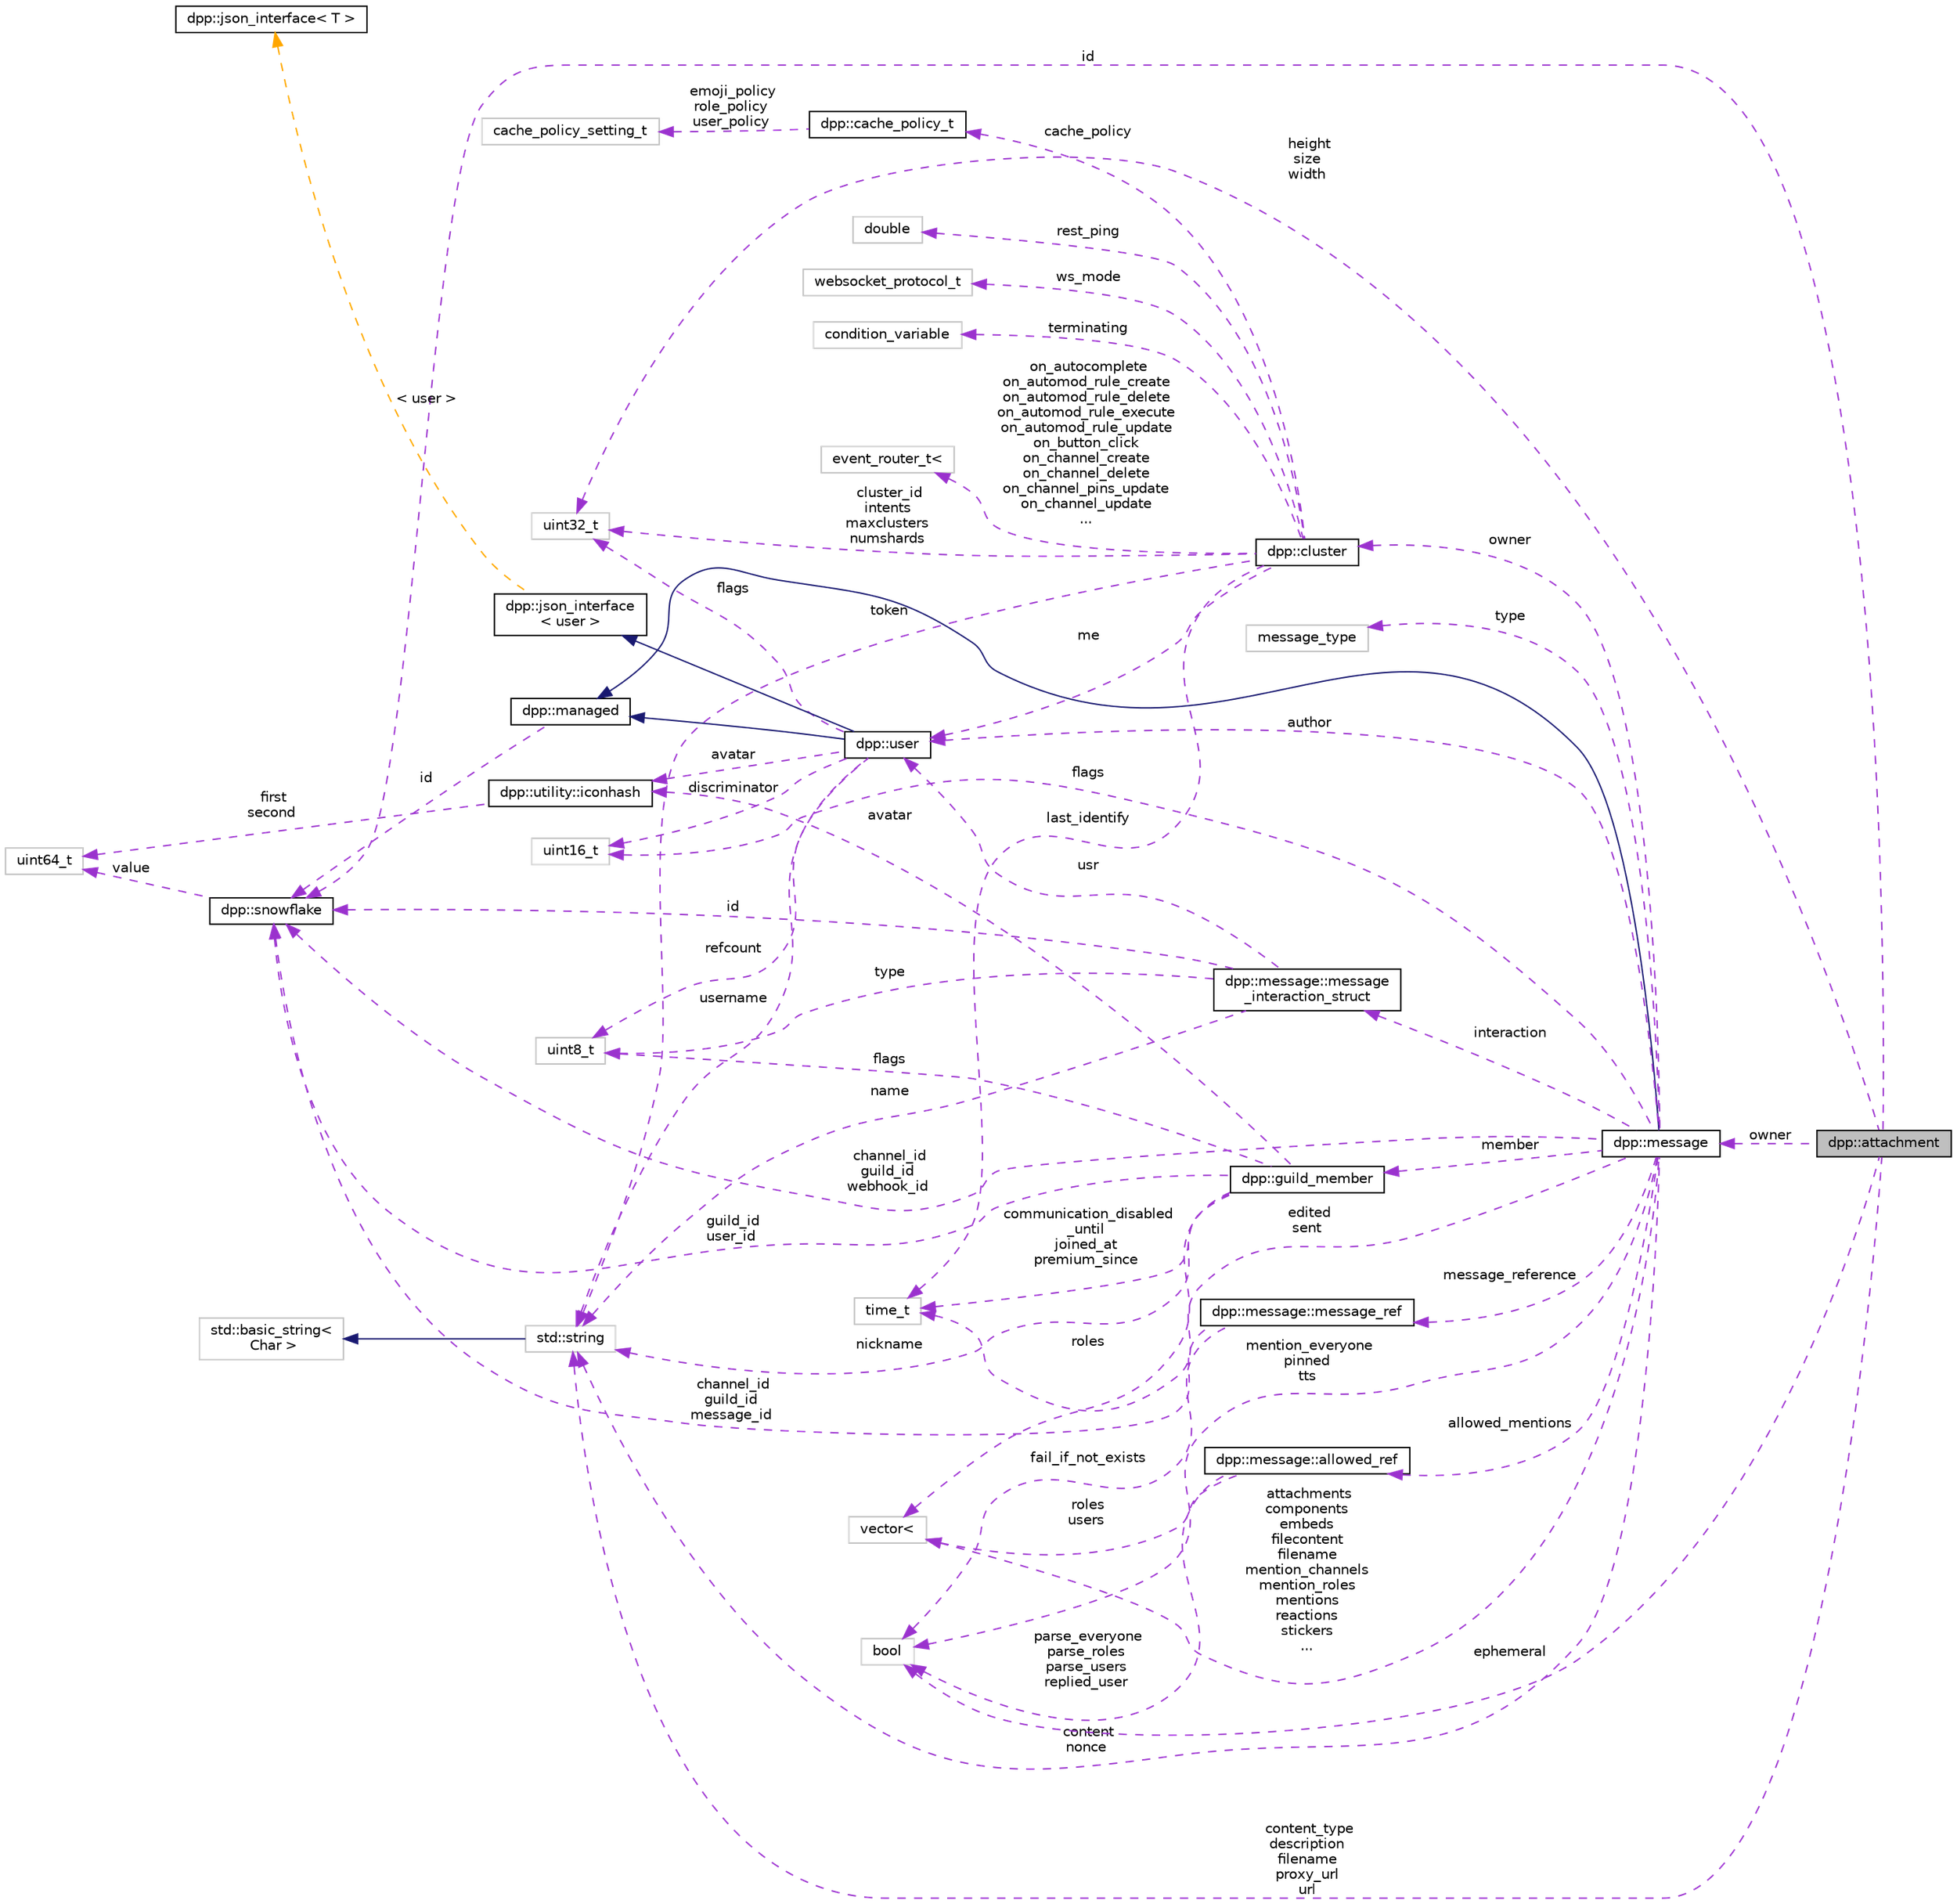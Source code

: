 digraph "dpp::attachment"
{
 // INTERACTIVE_SVG=YES
 // LATEX_PDF_SIZE
  bgcolor="transparent";
  edge [fontname="Helvetica",fontsize="10",labelfontname="Helvetica",labelfontsize="10"];
  node [fontname="Helvetica",fontsize="10",shape=record];
  rankdir="LR";
  Node1 [label="dpp::attachment",height=0.2,width=0.4,color="black", fillcolor="grey75", style="filled", fontcolor="black",tooltip="Represents an attachment in a dpp::message."];
  Node2 -> Node1 [dir="back",color="darkorchid3",fontsize="10",style="dashed",label=" id" ,fontname="Helvetica"];
  Node2 [label="dpp::snowflake",height=0.2,width=0.4,color="black",URL="$classdpp_1_1snowflake.html",tooltip="A container for a 64 bit unsigned value representing many things on discord. This value is known in d..."];
  Node3 -> Node2 [dir="back",color="darkorchid3",fontsize="10",style="dashed",label=" value" ,fontname="Helvetica"];
  Node3 [label="uint64_t",height=0.2,width=0.4,color="grey75",tooltip=" "];
  Node4 -> Node1 [dir="back",color="darkorchid3",fontsize="10",style="dashed",label=" height\nsize\nwidth" ,fontname="Helvetica"];
  Node4 [label="uint32_t",height=0.2,width=0.4,color="grey75",tooltip=" "];
  Node5 -> Node1 [dir="back",color="darkorchid3",fontsize="10",style="dashed",label=" content_type\ndescription\nfilename\nproxy_url\nurl" ,fontname="Helvetica"];
  Node5 [label="std::string",height=0.2,width=0.4,color="grey75",tooltip=" "];
  Node6 -> Node5 [dir="back",color="midnightblue",fontsize="10",style="solid",fontname="Helvetica"];
  Node6 [label="std::basic_string\<\l Char \>",height=0.2,width=0.4,color="grey75",tooltip=" "];
  Node7 -> Node1 [dir="back",color="darkorchid3",fontsize="10",style="dashed",label=" ephemeral" ,fontname="Helvetica"];
  Node7 [label="bool",height=0.2,width=0.4,color="grey75",tooltip=" "];
  Node8 -> Node1 [dir="back",color="darkorchid3",fontsize="10",style="dashed",label=" owner" ,fontname="Helvetica"];
  Node8 [label="dpp::message",height=0.2,width=0.4,color="black",URL="$structdpp_1_1message.html",tooltip="Represents messages sent and received on Discord."];
  Node9 -> Node8 [dir="back",color="midnightblue",fontsize="10",style="solid",fontname="Helvetica"];
  Node9 [label="dpp::managed",height=0.2,width=0.4,color="black",URL="$classdpp_1_1managed.html",tooltip="The managed class is the base class for various types that can be stored in a cache that are identifi..."];
  Node2 -> Node9 [dir="back",color="darkorchid3",fontsize="10",style="dashed",label=" id" ,fontname="Helvetica"];
  Node2 -> Node8 [dir="back",color="darkorchid3",fontsize="10",style="dashed",label=" channel_id\nguild_id\nwebhook_id" ,fontname="Helvetica"];
  Node10 -> Node8 [dir="back",color="darkorchid3",fontsize="10",style="dashed",label=" author" ,fontname="Helvetica"];
  Node10 [label="dpp::user",height=0.2,width=0.4,color="black",URL="$classdpp_1_1user.html",tooltip="Represents a user on discord. May or may not be a member of a dpp::guild."];
  Node9 -> Node10 [dir="back",color="midnightblue",fontsize="10",style="solid",fontname="Helvetica"];
  Node11 -> Node10 [dir="back",color="midnightblue",fontsize="10",style="solid",fontname="Helvetica"];
  Node11 [label="dpp::json_interface\l\< user \>",height=0.2,width=0.4,color="black",URL="$structdpp_1_1json__interface.html",tooltip=" "];
  Node12 -> Node11 [dir="back",color="orange",fontsize="10",style="dashed",label=" \< user \>" ,fontname="Helvetica"];
  Node12 [label="dpp::json_interface\< T \>",height=0.2,width=0.4,color="black",URL="$structdpp_1_1json__interface.html",tooltip="Represents an interface for an object that can optionally implement functions for converting to and f..."];
  Node5 -> Node10 [dir="back",color="darkorchid3",fontsize="10",style="dashed",label=" username" ,fontname="Helvetica"];
  Node13 -> Node10 [dir="back",color="darkorchid3",fontsize="10",style="dashed",label=" avatar" ,fontname="Helvetica"];
  Node13 [label="dpp::utility::iconhash",height=0.2,width=0.4,color="black",URL="$structdpp_1_1utility_1_1iconhash.html",tooltip="Store a 128 bit icon hash (profile picture, server icon etc) as a 128 bit binary value made of two ui..."];
  Node3 -> Node13 [dir="back",color="darkorchid3",fontsize="10",style="dashed",label=" first\nsecond" ,fontname="Helvetica"];
  Node4 -> Node10 [dir="back",color="darkorchid3",fontsize="10",style="dashed",label=" flags" ,fontname="Helvetica"];
  Node14 -> Node10 [dir="back",color="darkorchid3",fontsize="10",style="dashed",label=" discriminator" ,fontname="Helvetica"];
  Node14 [label="uint16_t",height=0.2,width=0.4,color="grey75",tooltip=" "];
  Node15 -> Node10 [dir="back",color="darkorchid3",fontsize="10",style="dashed",label=" refcount" ,fontname="Helvetica"];
  Node15 [label="uint8_t",height=0.2,width=0.4,color="grey75",tooltip=" "];
  Node16 -> Node8 [dir="back",color="darkorchid3",fontsize="10",style="dashed",label=" member" ,fontname="Helvetica"];
  Node16 [label="dpp::guild_member",height=0.2,width=0.4,color="black",URL="$classdpp_1_1guild__member.html",tooltip="Represents dpp::user membership upon a dpp::guild. This contains the user's nickname,..."];
  Node5 -> Node16 [dir="back",color="darkorchid3",fontsize="10",style="dashed",label=" nickname" ,fontname="Helvetica"];
  Node17 -> Node16 [dir="back",color="darkorchid3",fontsize="10",style="dashed",label=" roles" ,fontname="Helvetica"];
  Node17 [label="vector\<",height=0.2,width=0.4,color="grey75",tooltip=" "];
  Node2 -> Node16 [dir="back",color="darkorchid3",fontsize="10",style="dashed",label=" guild_id\nuser_id" ,fontname="Helvetica"];
  Node13 -> Node16 [dir="back",color="darkorchid3",fontsize="10",style="dashed",label=" avatar" ,fontname="Helvetica"];
  Node18 -> Node16 [dir="back",color="darkorchid3",fontsize="10",style="dashed",label=" communication_disabled\l_until\njoined_at\npremium_since" ,fontname="Helvetica"];
  Node18 [label="time_t",height=0.2,width=0.4,color="grey75",tooltip=" "];
  Node15 -> Node16 [dir="back",color="darkorchid3",fontsize="10",style="dashed",label=" flags" ,fontname="Helvetica"];
  Node5 -> Node8 [dir="back",color="darkorchid3",fontsize="10",style="dashed",label=" content\nnonce" ,fontname="Helvetica"];
  Node17 -> Node8 [dir="back",color="darkorchid3",fontsize="10",style="dashed",label=" attachments\ncomponents\nembeds\nfilecontent\nfilename\nmention_channels\nmention_roles\nmentions\nreactions\nstickers\n..." ,fontname="Helvetica"];
  Node18 -> Node8 [dir="back",color="darkorchid3",fontsize="10",style="dashed",label=" edited\nsent" ,fontname="Helvetica"];
  Node19 -> Node8 [dir="back",color="darkorchid3",fontsize="10",style="dashed",label=" message_reference" ,fontname="Helvetica"];
  Node19 [label="dpp::message::message_ref",height=0.2,width=0.4,color="black",URL="$structdpp_1_1message_1_1message__ref.html",tooltip="Reference to another message, e.g. a reply."];
  Node2 -> Node19 [dir="back",color="darkorchid3",fontsize="10",style="dashed",label=" channel_id\nguild_id\nmessage_id" ,fontname="Helvetica"];
  Node7 -> Node19 [dir="back",color="darkorchid3",fontsize="10",style="dashed",label=" fail_if_not_exists" ,fontname="Helvetica"];
  Node20 -> Node8 [dir="back",color="darkorchid3",fontsize="10",style="dashed",label=" interaction" ,fontname="Helvetica"];
  Node20 [label="dpp::message::message\l_interaction_struct",height=0.2,width=0.4,color="black",URL="$structdpp_1_1message_1_1message__interaction__struct.html",tooltip="Reference to an interaction."];
  Node2 -> Node20 [dir="back",color="darkorchid3",fontsize="10",style="dashed",label=" id" ,fontname="Helvetica"];
  Node15 -> Node20 [dir="back",color="darkorchid3",fontsize="10",style="dashed",label=" type" ,fontname="Helvetica"];
  Node5 -> Node20 [dir="back",color="darkorchid3",fontsize="10",style="dashed",label=" name" ,fontname="Helvetica"];
  Node10 -> Node20 [dir="back",color="darkorchid3",fontsize="10",style="dashed",label=" usr" ,fontname="Helvetica"];
  Node21 -> Node8 [dir="back",color="darkorchid3",fontsize="10",style="dashed",label=" allowed_mentions" ,fontname="Helvetica"];
  Node21 [label="dpp::message::allowed_ref",height=0.2,width=0.4,color="black",URL="$structdpp_1_1message_1_1allowed__ref.html",tooltip="Allowed mentions details."];
  Node7 -> Node21 [dir="back",color="darkorchid3",fontsize="10",style="dashed",label=" parse_everyone\nparse_roles\nparse_users\nreplied_user" ,fontname="Helvetica"];
  Node17 -> Node21 [dir="back",color="darkorchid3",fontsize="10",style="dashed",label=" roles\nusers" ,fontname="Helvetica"];
  Node22 -> Node8 [dir="back",color="darkorchid3",fontsize="10",style="dashed",label=" owner" ,fontname="Helvetica"];
  Node22 [label="dpp::cluster",height=0.2,width=0.4,color="black",URL="$classdpp_1_1cluster.html",tooltip="The cluster class represents a group of shards and a command queue for sending and receiving commands..."];
  Node5 -> Node22 [dir="back",color="darkorchid3",fontsize="10",style="dashed",label=" token" ,fontname="Helvetica"];
  Node18 -> Node22 [dir="back",color="darkorchid3",fontsize="10",style="dashed",label=" last_identify" ,fontname="Helvetica"];
  Node4 -> Node22 [dir="back",color="darkorchid3",fontsize="10",style="dashed",label=" cluster_id\nintents\nmaxclusters\nnumshards" ,fontname="Helvetica"];
  Node23 -> Node22 [dir="back",color="darkorchid3",fontsize="10",style="dashed",label=" rest_ping" ,fontname="Helvetica"];
  Node23 [label="double",height=0.2,width=0.4,color="grey75",tooltip=" "];
  Node10 -> Node22 [dir="back",color="darkorchid3",fontsize="10",style="dashed",label=" me" ,fontname="Helvetica"];
  Node24 -> Node22 [dir="back",color="darkorchid3",fontsize="10",style="dashed",label=" cache_policy" ,fontname="Helvetica"];
  Node24 [label="dpp::cache_policy_t",height=0.2,width=0.4,color="black",URL="$structdpp_1_1cache__policy__t.html",tooltip="Represents the caching policy of the cluster."];
  Node25 -> Node24 [dir="back",color="darkorchid3",fontsize="10",style="dashed",label=" emoji_policy\nrole_policy\nuser_policy" ,fontname="Helvetica"];
  Node25 [label="cache_policy_setting_t",height=0.2,width=0.4,color="grey75",tooltip=" "];
  Node26 -> Node22 [dir="back",color="darkorchid3",fontsize="10",style="dashed",label=" ws_mode" ,fontname="Helvetica"];
  Node26 [label="websocket_protocol_t",height=0.2,width=0.4,color="grey75",tooltip=" "];
  Node27 -> Node22 [dir="back",color="darkorchid3",fontsize="10",style="dashed",label=" terminating" ,fontname="Helvetica"];
  Node27 [label="condition_variable",height=0.2,width=0.4,color="grey75",tooltip=" "];
  Node28 -> Node22 [dir="back",color="darkorchid3",fontsize="10",style="dashed",label=" on_autocomplete\non_automod_rule_create\non_automod_rule_delete\non_automod_rule_execute\non_automod_rule_update\non_button_click\non_channel_create\non_channel_delete\non_channel_pins_update\non_channel_update\n..." ,fontname="Helvetica"];
  Node28 [label="event_router_t\<",height=0.2,width=0.4,color="grey75",tooltip=" "];
  Node29 -> Node8 [dir="back",color="darkorchid3",fontsize="10",style="dashed",label=" type" ,fontname="Helvetica"];
  Node29 [label="message_type",height=0.2,width=0.4,color="grey75",tooltip=" "];
  Node14 -> Node8 [dir="back",color="darkorchid3",fontsize="10",style="dashed",label=" flags" ,fontname="Helvetica"];
  Node7 -> Node8 [dir="back",color="darkorchid3",fontsize="10",style="dashed",label=" mention_everyone\npinned\ntts" ,fontname="Helvetica"];
}

